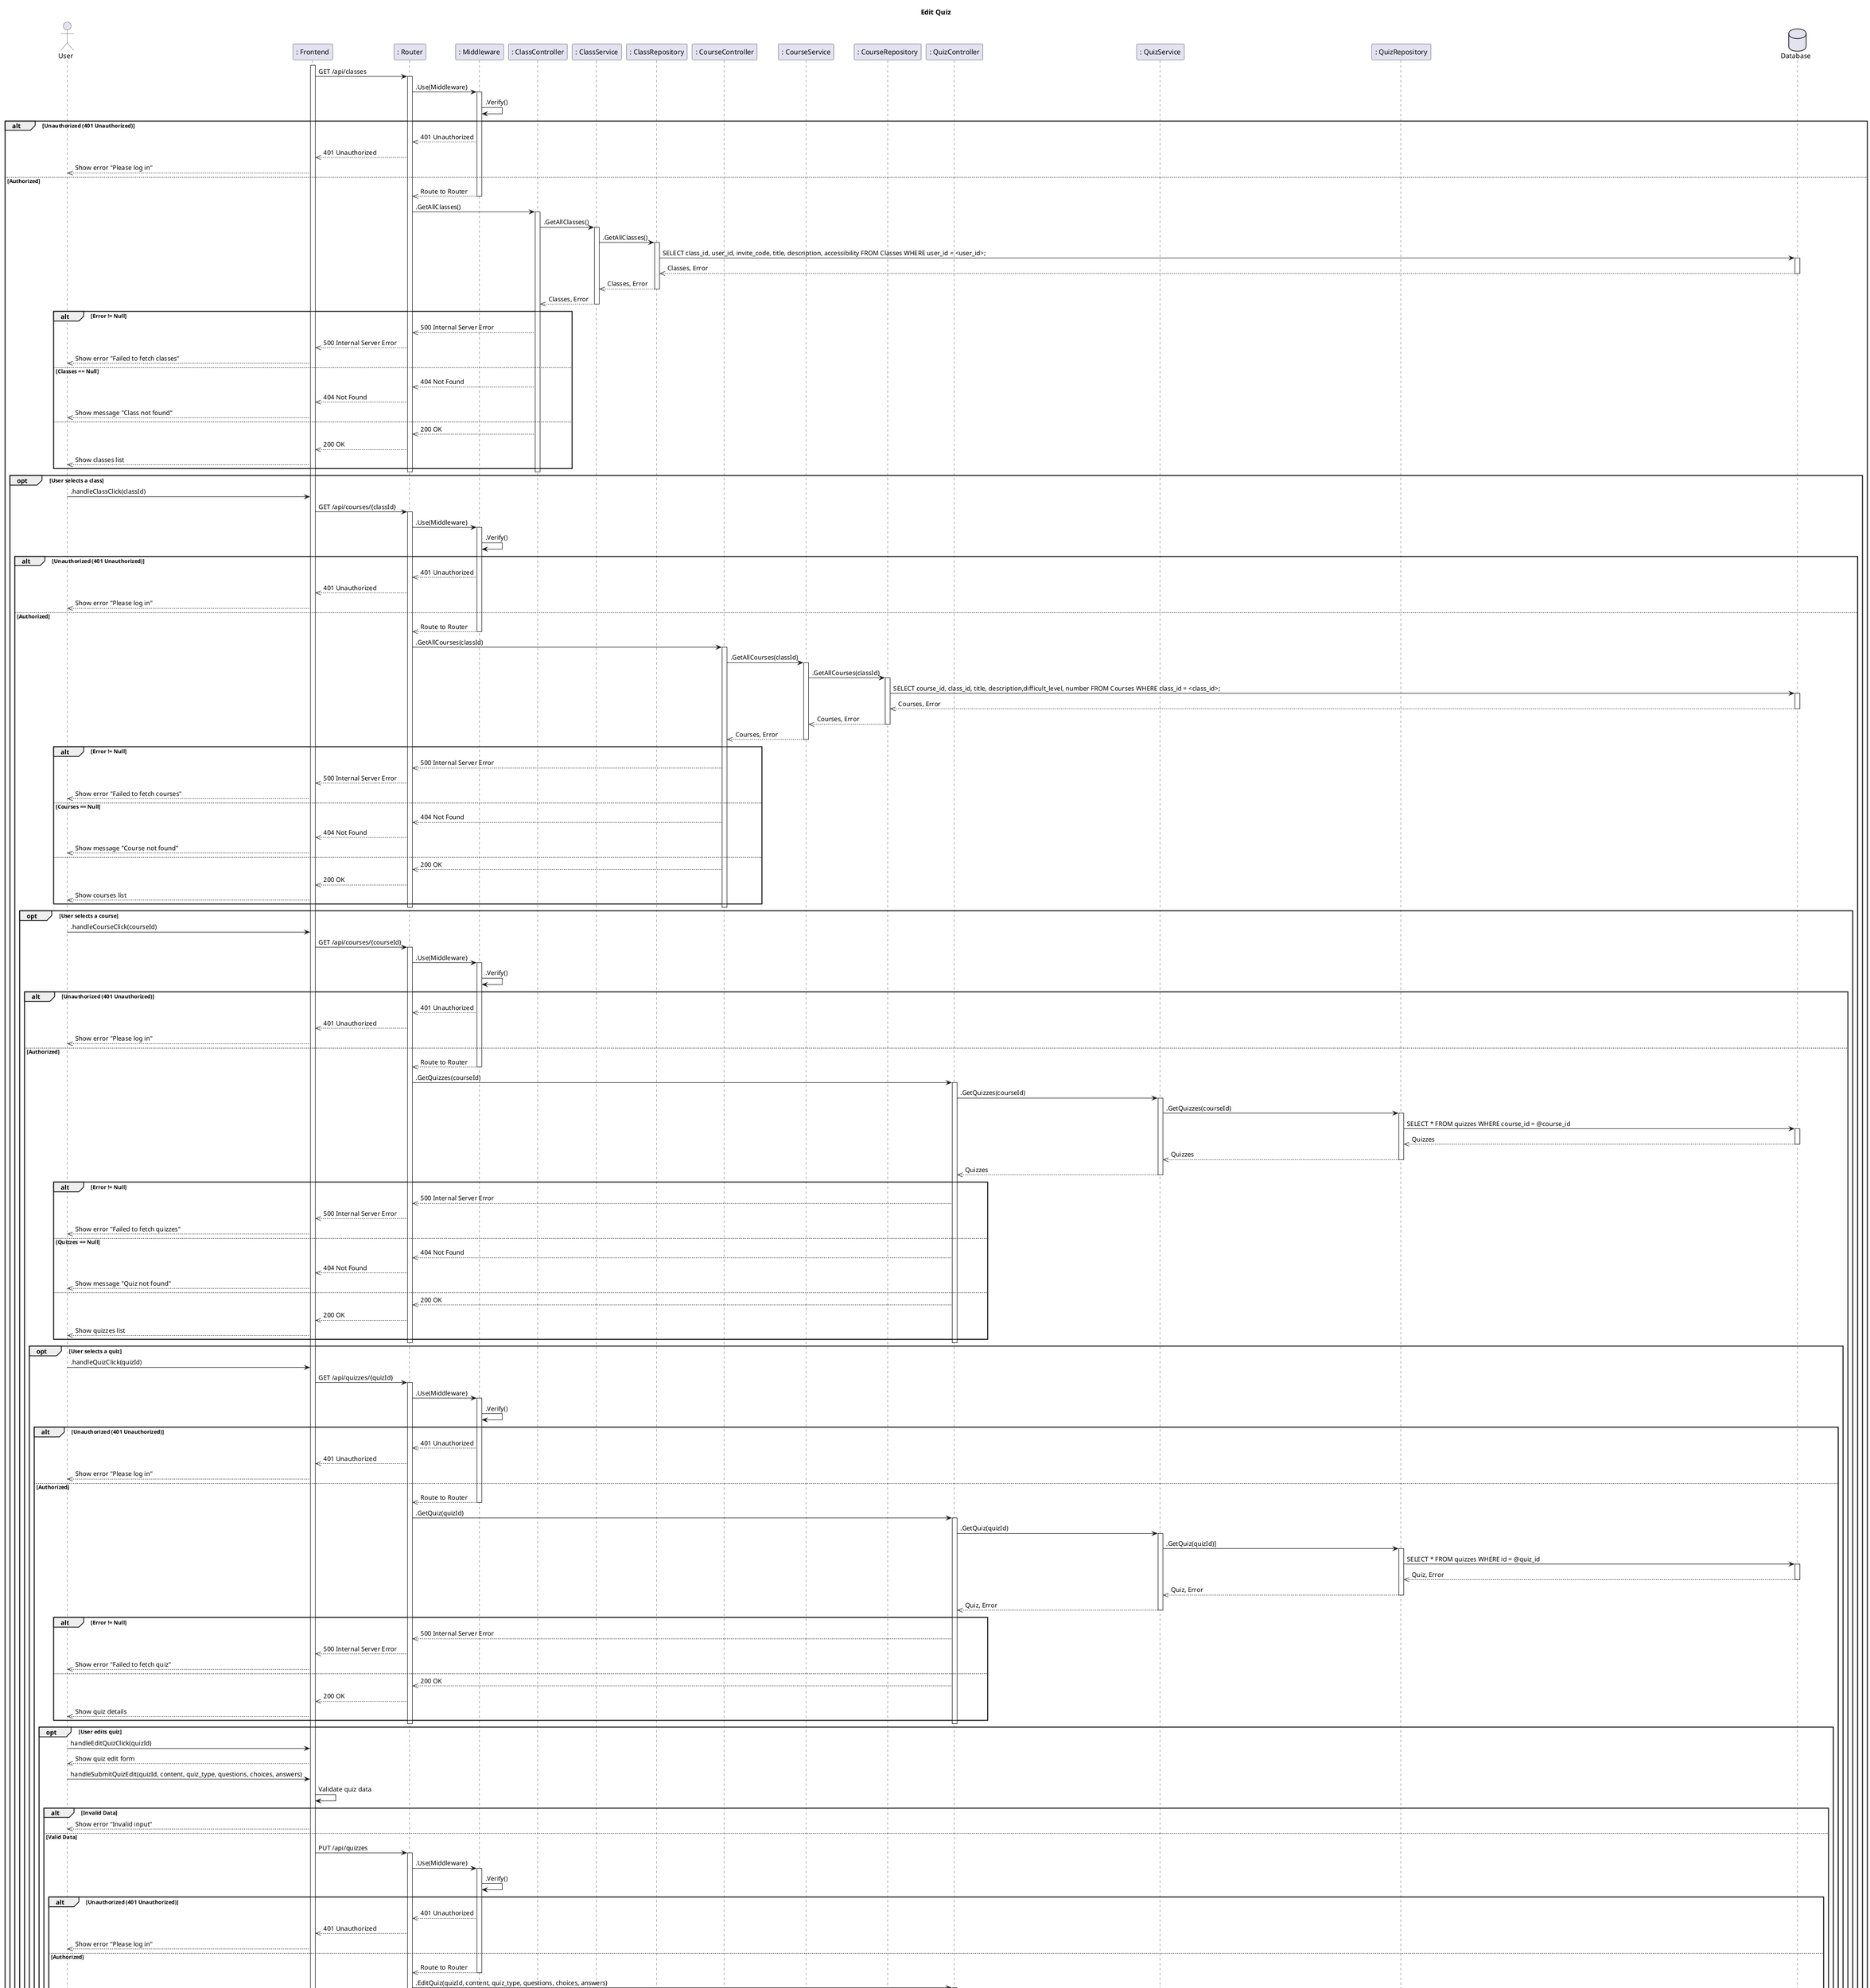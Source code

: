 @startuml SequenceDiagram
title Edit Quiz

actor User

participant ": Frontend" as Frontend
participant ": Router" as Router
participant ": Middleware" as Middleware

participant ": ClassController" as ClassController
participant ": ClassService" as ClassService
participant ": ClassRepository" as ClassRepository

participant ": CourseController" as CourseController
participant ": CourseService" as CourseService
participant ": CourseRepository" as CourseRepository

participant ": QuizController" as QuizController
participant ": QuizService" as QuizService
participant ": QuizRepository" as QuizRepository

database Database

activate Frontend

Frontend -> Router: GET /api/classes
activate Router

Router -> Middleware: .Use(Middleware)
activate Middleware
Middleware -> Middleware : .Verify()

alt Unauthorized (401 Unauthorized)
  Middleware -->> Router: 401 Unauthorized
  Router -->> Frontend: 401 Unauthorized
  Frontend -->> User: Show error "Please log in"
else Authorized
  Middleware -->> Router: Route to Router
  deactivate Middleware
  Router -> ClassController: .GetAllClasses()
  activate ClassController
  ClassController -> ClassService: .GetAllClasses()
  activate ClassService
  ClassService -> ClassRepository: .GetAllClasses()
  activate ClassRepository
  ClassRepository -> Database: SELECT class_id, user_id, invite_code, title, description, accessibility FROM Classes WHERE user_id = <user_id>;
  activate Database
  Database -->> ClassRepository : Classes, Error
  deactivate Database
  ClassRepository -->> ClassService : Classes, Error
  deactivate ClassRepository
  ClassService -->> ClassController : Classes, Error
  deactivate ClassService
  alt Error != Null
    ClassController -->> Router : 500 Internal Server Error
    Router -->> Frontend : 500 Internal Server Error
    Frontend -->> User : Show error "Failed to fetch classes"
  else Classes == Null
    ClassController -->> Router : 404 Not Found
    Router -->> Frontend : 404 Not Found
    Frontend -->> User : Show message "Class not found"
  else
    ClassController -->> Router : 200 OK
    Router -->> Frontend : 200 OK
    Frontend -->> User : Show classes list
  end
  deactivate ClassController
  deactivate Router

  opt User selects a class
    User -> Frontend: .handleClassClick(classId)
    Frontend -> Router: GET /api/courses/{classId}
    activate Router

    Router -> Middleware: .Use(Middleware)
    activate Middleware
    Middleware -> Middleware : .Verify()

    alt Unauthorized (401 Unauthorized)
        Middleware -->> Router: 401 Unauthorized
        Router -->> Frontend: 401 Unauthorized
        Frontend -->> User: Show error "Please log in"
    else Authorized
        Middleware -->> Router: Route to Router
        deactivate Middleware
        Router -> CourseController: .GetAllCourses(classId)
        activate CourseController
        CourseController -> CourseService: .GetAllCourses(classId)
        activate CourseService
        CourseService -> CourseRepository: .GetAllCourses(classId)
        activate CourseRepository
        CourseRepository -> Database: SELECT course_id, class_id, title, description,difficult_level, number FROM Courses WHERE class_id = <class_id>;
        activate Database
        Database -->> CourseRepository : Courses, Error
        deactivate Database
        CourseRepository -->> CourseService : Courses, Error
        deactivate CourseRepository
        CourseService -->> CourseController : Courses, Error
        deactivate CourseService
        alt Error != Null
            CourseController -->> Router : 500 Internal Server Error
            Router -->> Frontend : 500 Internal Server Error
            Frontend -->> User : Show error "Failed to fetch courses"
        else Courses == Null
            CourseController -->> Router : 404 Not Found
            Router -->> Frontend : 404 Not Found
            Frontend -->> User : Show message "Course not found"
        else
            CourseController -->> Router : 200 OK
            Router -->> Frontend : 200 OK
            Frontend -->> User : Show courses list
        end
        deactivate CourseController
        deactivate Router

        opt User selects a course
          User -> Frontend: .handleCourseClick(courseId)
          Frontend -> Router: GET /api/courses/{courseId}
          activate Router
          Router -> Middleware: .Use(Middleware)
          activate Middleware
          Middleware -> Middleware : .Verify()
          alt Unauthorized (401 Unauthorized)
            Middleware -->> Router: 401 Unauthorized
            Router -->> Frontend: 401 Unauthorized
            Frontend -->> User: Show error "Please log in"
          else Authorized
            Middleware -->> Router: Route to Router
            deactivate Middleware
            Router -> QuizController: .GetQuizzes(courseId)
            activate QuizController
            QuizController -> QuizService: .GetQuizzes(courseId)
            activate QuizService
            QuizService -> QuizRepository: .GetQuizzes(courseId)
            activate QuizRepository
            QuizRepository -> Database: SELECT * FROM quizzes WHERE course_id = @course_id
            activate Database
            Database -->> QuizRepository : Quizzes
            deactivate Database
            QuizRepository -->> QuizService : Quizzes
            deactivate QuizRepository
            QuizService -->> QuizController : Quizzes
            deactivate QuizService
            alt Error != Null
              QuizController -->> Router : 500 Internal Server Error
              Router -->> Frontend : 500 Internal Server Error
              Frontend -->> User : Show error "Failed to fetch quizzes"
            else Quizzes == Null
              QuizController -->> Router : 404 Not Found
              Router -->> Frontend : 404 Not Found
              Frontend -->> User : Show message "Quiz not found"
            else
              QuizController -->> Router : 200 OK
              Router -->> Frontend : 200 OK
              Frontend -->> User : Show quizzes list
            end
            deactivate QuizController
            deactivate Router

            opt User selects a quiz
              User -> Frontend: .handleQuizClick(quizId)
              Frontend -> Router: GET /api/quizzes/{quizId}
              activate Router
              Router -> Middleware: .Use(Middleware)
              activate Middleware
              Middleware -> Middleware : .Verify()
              alt Unauthorized (401 Unauthorized)
                Middleware -->> Router: 401 Unauthorized
                Router -->> Frontend: 401 Unauthorized
                Frontend -->> User: Show error "Please log in"
              else Authorized
                Middleware -->> Router: Route to Router
                deactivate Middleware
                Router -> QuizController: .GetQuiz(quizId)
                activate QuizController
                QuizController -> QuizService: .GetQuiz(quizId)
                activate QuizService
                QuizService -> QuizRepository: .GetQuiz(quizId)]
                activate QuizRepository
                QuizRepository -> Database: SELECT * FROM quizzes WHERE id = @quiz_id
                activate Database
                Database -->> QuizRepository : Quiz, Error
                deactivate Database
                QuizRepository -->> QuizService : Quiz, Error
                deactivate QuizRepository
                QuizService -->> QuizController : Quiz, Error
                deactivate QuizService
                alt Error != Null
                    QuizController -->> Router : 500 Internal Server Error
                    Router -->> Frontend : 500 Internal Server Error
                    Frontend -->> User : Show error "Failed to fetch quiz"
                else
                    QuizController -->> Router : 200 OK
                    Router -->> Frontend : 200 OK
                    Frontend -->> User : Show quiz details
                end
                deactivate QuizController
                deactivate Router
                opt User edits quiz
                  User -> Frontend : handleEditQuizClick(quizId)
                  Frontend -->> User : Show quiz edit form
                  User -> Frontend : handleSubmitQuizEdit(quizId, content, quiz_type, questions, choices, answers)
                  Frontend -> Frontend : Validate quiz data
                  alt Invalid Data
                      Frontend -->> User : Show error "Invalid input"
                  else Valid Data
                    Frontend -> Router: PUT /api/quizzes
                    activate Router
                    Router -> Middleware: .Use(Middleware)
                    activate Middleware
                    Middleware -> Middleware : .Verify()
                    alt Unauthorized (401 Unauthorized)
                      Middleware -->> Router: 401 Unauthorized
                      Router -->> Frontend: 401 Unauthorized
                      Frontend -->> User: Show error "Please log in"
                    else Authorized
                      Middleware -->> Router: Route to Router
                      deactivate Middleware
                      Router -> QuizController: .EditQuiz(quizId, content, quiz_type, questions, choices, answers)
                      activate QuizController
                      QuizController -> QuizService: .EditQuiz(quizId, content, quiz_type, questions, choices, answers)
                      activate QuizService
                     
                      activate Database
                      alt quiz_type == single_choice
                        QuizService -> QuizRepository: .EditSingleChoiceQuiz(courseId, content, questions, choices, answers)
                        QuizRepository -> Database: UPDATE quizzes SET content = @content, questions = @questions, choices = @choices, answers = @answers WHERE id = @quiz_id
                      else quiz_type == multiple_choice
                        QuizService -> QuizRepository: .EditMultipleChoiceQuiz(courseId, content, questions, choices, answers)
                        QuizRepository -> Database: UPDATE quizzes SET content = @content, questions = @questions, choices = @choices, answers = @answers WHERE id = @quiz_id
                      else quiz_type == ordering_choice
                        QuizService -> QuizRepository: .EditOrderingChoiceQuiz(courseId, content, questions, choices, answers)
                        QuizRepository -> Database: UPDATE quizzes SET content = @content, questions = @questions, choices = @choices, answers = @answers WHERE id = @quiz_id
                      else quiz_type == missing_word_choice
                        QuizService -> QuizRepository: .EditMissingWordChoiceQuiz(courseId, content, questions, choices, answers)
                        QuizRepository -> Database: UPDATE quizzes SET content = @content, questions = @questions, choices = @choices, answers = @answers WHERE id = @quiz_id
                      end
                      activate QuizRepository
                      Database -->> QuizRepository : Quiz, Error
                      deactivate Database
                      QuizRepository -->> QuizService : Quiz, Error
                      deactivate QuizRepository
                      QuizService -->> QuizController : Quiz, Error
                      deactivate QuizService
                      alt Error != Null
                        QuizController -->> Router : 500 Internal Server Error
                        Router -->> Frontend : 500 Internal Server Error
                        Frontend -->> User : Show error "Quiz edit failed"
                      else
                        QuizController -->> Router : 200 OK
                        Router -->> Frontend : 200 OK
                        Frontend -->> User : Show success "Quiz edited"
                      end
                      deactivate QuizController
                      deactivate Router
                    end
                  end
                end
              end
            end
          end
        end
      end
    end
  end
@enduml
